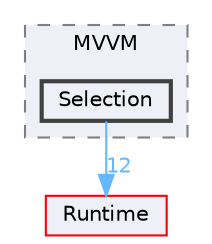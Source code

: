 digraph "Selection"
{
 // INTERACTIVE_SVG=YES
 // LATEX_PDF_SIZE
  bgcolor="transparent";
  edge [fontname=Helvetica,fontsize=10,labelfontname=Helvetica,labelfontsize=10];
  node [fontname=Helvetica,fontsize=10,shape=box,height=0.2,width=0.4];
  compound=true
  subgraph clusterdir_0a735b7e80d5da686e1eea5f03aa40bc {
    graph [ bgcolor="#edf0f7", pencolor="grey50", label="MVVM", fontname=Helvetica,fontsize=10 style="filled,dashed", URL="dir_0a735b7e80d5da686e1eea5f03aa40bc.html",tooltip=""]
  dir_e069a9c76072fae259f5450ea428fd22 [label="Selection", fillcolor="#edf0f7", color="grey25", style="filled,bold", URL="dir_e069a9c76072fae259f5450ea428fd22.html",tooltip=""];
  }
  dir_7536b172fbd480bfd146a1b1acd6856b [label="Runtime", fillcolor="#edf0f7", color="red", style="filled", URL="dir_7536b172fbd480bfd146a1b1acd6856b.html",tooltip=""];
  dir_e069a9c76072fae259f5450ea428fd22->dir_7536b172fbd480bfd146a1b1acd6856b [headlabel="12", labeldistance=1.5 headhref="dir_001005_000984.html" href="dir_001005_000984.html" color="steelblue1" fontcolor="steelblue1"];
}
